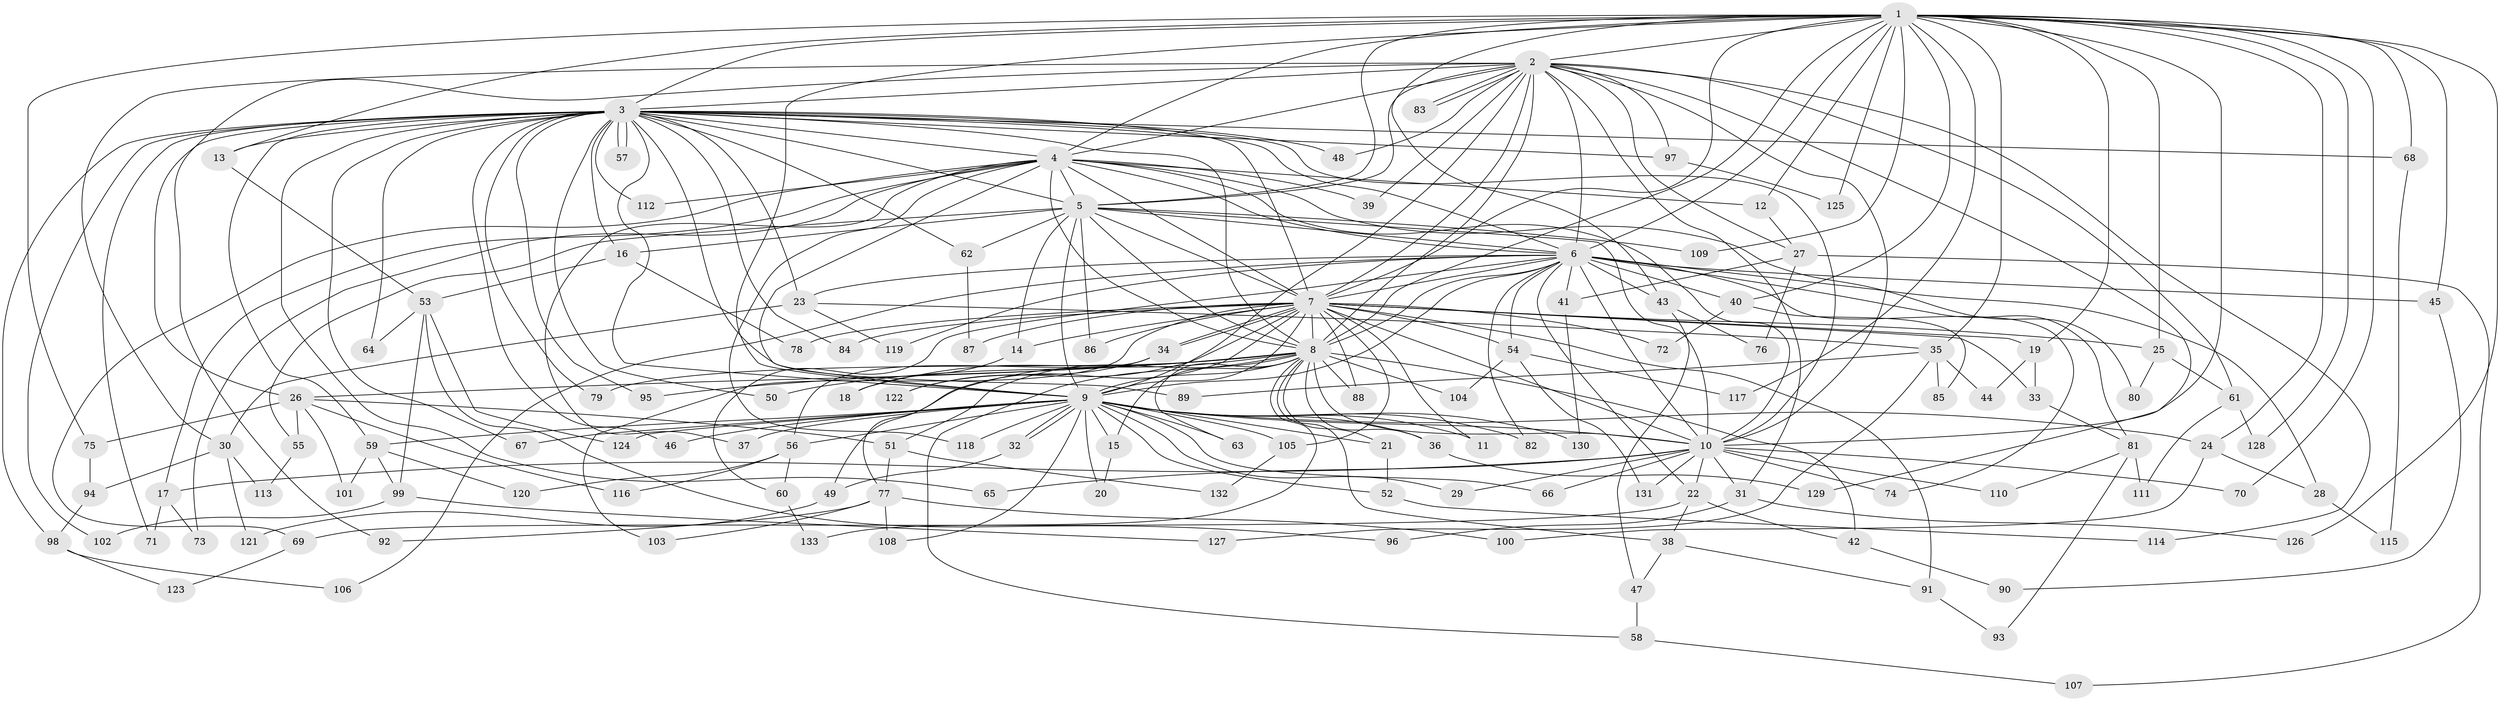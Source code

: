 // Generated by graph-tools (version 1.1) at 2025/01/03/09/25 03:01:34]
// undirected, 133 vertices, 291 edges
graph export_dot {
graph [start="1"]
  node [color=gray90,style=filled];
  1;
  2;
  3;
  4;
  5;
  6;
  7;
  8;
  9;
  10;
  11;
  12;
  13;
  14;
  15;
  16;
  17;
  18;
  19;
  20;
  21;
  22;
  23;
  24;
  25;
  26;
  27;
  28;
  29;
  30;
  31;
  32;
  33;
  34;
  35;
  36;
  37;
  38;
  39;
  40;
  41;
  42;
  43;
  44;
  45;
  46;
  47;
  48;
  49;
  50;
  51;
  52;
  53;
  54;
  55;
  56;
  57;
  58;
  59;
  60;
  61;
  62;
  63;
  64;
  65;
  66;
  67;
  68;
  69;
  70;
  71;
  72;
  73;
  74;
  75;
  76;
  77;
  78;
  79;
  80;
  81;
  82;
  83;
  84;
  85;
  86;
  87;
  88;
  89;
  90;
  91;
  92;
  93;
  94;
  95;
  96;
  97;
  98;
  99;
  100;
  101;
  102;
  103;
  104;
  105;
  106;
  107;
  108;
  109;
  110;
  111;
  112;
  113;
  114;
  115;
  116;
  117;
  118;
  119;
  120;
  121;
  122;
  123;
  124;
  125;
  126;
  127;
  128;
  129;
  130;
  131;
  132;
  133;
  1 -- 2;
  1 -- 3;
  1 -- 4;
  1 -- 5;
  1 -- 6;
  1 -- 7;
  1 -- 8;
  1 -- 9;
  1 -- 10;
  1 -- 12;
  1 -- 13;
  1 -- 19;
  1 -- 24;
  1 -- 25;
  1 -- 35;
  1 -- 40;
  1 -- 43;
  1 -- 45;
  1 -- 68;
  1 -- 70;
  1 -- 75;
  1 -- 109;
  1 -- 117;
  1 -- 125;
  1 -- 126;
  1 -- 128;
  2 -- 3;
  2 -- 4;
  2 -- 5;
  2 -- 6;
  2 -- 7;
  2 -- 8;
  2 -- 9;
  2 -- 10;
  2 -- 27;
  2 -- 30;
  2 -- 31;
  2 -- 39;
  2 -- 48;
  2 -- 61;
  2 -- 83;
  2 -- 83;
  2 -- 92;
  2 -- 97;
  2 -- 114;
  2 -- 129;
  3 -- 4;
  3 -- 5;
  3 -- 6;
  3 -- 7;
  3 -- 8;
  3 -- 9;
  3 -- 10;
  3 -- 13;
  3 -- 16;
  3 -- 23;
  3 -- 26;
  3 -- 46;
  3 -- 48;
  3 -- 50;
  3 -- 57;
  3 -- 57;
  3 -- 59;
  3 -- 62;
  3 -- 64;
  3 -- 65;
  3 -- 67;
  3 -- 68;
  3 -- 71;
  3 -- 79;
  3 -- 84;
  3 -- 89;
  3 -- 95;
  3 -- 97;
  3 -- 98;
  3 -- 102;
  3 -- 112;
  4 -- 5;
  4 -- 6;
  4 -- 7;
  4 -- 8;
  4 -- 9;
  4 -- 10;
  4 -- 12;
  4 -- 17;
  4 -- 37;
  4 -- 39;
  4 -- 69;
  4 -- 73;
  4 -- 80;
  4 -- 112;
  4 -- 118;
  5 -- 6;
  5 -- 7;
  5 -- 8;
  5 -- 9;
  5 -- 10;
  5 -- 14;
  5 -- 16;
  5 -- 55;
  5 -- 62;
  5 -- 86;
  5 -- 109;
  6 -- 7;
  6 -- 8;
  6 -- 9;
  6 -- 10;
  6 -- 22;
  6 -- 23;
  6 -- 28;
  6 -- 40;
  6 -- 41;
  6 -- 43;
  6 -- 45;
  6 -- 54;
  6 -- 60;
  6 -- 74;
  6 -- 81;
  6 -- 82;
  6 -- 106;
  6 -- 119;
  7 -- 8;
  7 -- 9;
  7 -- 10;
  7 -- 11;
  7 -- 14;
  7 -- 19;
  7 -- 25;
  7 -- 33;
  7 -- 34;
  7 -- 34;
  7 -- 54;
  7 -- 72;
  7 -- 77;
  7 -- 78;
  7 -- 84;
  7 -- 86;
  7 -- 87;
  7 -- 88;
  7 -- 91;
  7 -- 103;
  7 -- 105;
  7 -- 122;
  8 -- 9;
  8 -- 10;
  8 -- 15;
  8 -- 18;
  8 -- 21;
  8 -- 26;
  8 -- 36;
  8 -- 38;
  8 -- 42;
  8 -- 49;
  8 -- 50;
  8 -- 51;
  8 -- 58;
  8 -- 63;
  8 -- 79;
  8 -- 88;
  8 -- 95;
  8 -- 104;
  8 -- 133;
  9 -- 10;
  9 -- 11;
  9 -- 15;
  9 -- 20;
  9 -- 21;
  9 -- 24;
  9 -- 29;
  9 -- 32;
  9 -- 32;
  9 -- 36;
  9 -- 37;
  9 -- 46;
  9 -- 52;
  9 -- 56;
  9 -- 59;
  9 -- 63;
  9 -- 66;
  9 -- 67;
  9 -- 82;
  9 -- 105;
  9 -- 108;
  9 -- 118;
  9 -- 124;
  9 -- 130;
  10 -- 17;
  10 -- 22;
  10 -- 29;
  10 -- 31;
  10 -- 65;
  10 -- 66;
  10 -- 70;
  10 -- 74;
  10 -- 110;
  10 -- 131;
  12 -- 27;
  13 -- 53;
  14 -- 18;
  15 -- 20;
  16 -- 53;
  16 -- 78;
  17 -- 71;
  17 -- 73;
  19 -- 33;
  19 -- 44;
  21 -- 52;
  22 -- 38;
  22 -- 42;
  22 -- 69;
  23 -- 30;
  23 -- 35;
  23 -- 119;
  24 -- 28;
  24 -- 100;
  25 -- 61;
  25 -- 80;
  26 -- 51;
  26 -- 55;
  26 -- 75;
  26 -- 101;
  26 -- 116;
  27 -- 41;
  27 -- 76;
  27 -- 107;
  28 -- 115;
  30 -- 94;
  30 -- 113;
  30 -- 121;
  31 -- 96;
  31 -- 126;
  32 -- 49;
  33 -- 81;
  34 -- 56;
  34 -- 122;
  35 -- 44;
  35 -- 85;
  35 -- 89;
  35 -- 127;
  36 -- 129;
  38 -- 47;
  38 -- 91;
  40 -- 72;
  40 -- 85;
  41 -- 130;
  42 -- 90;
  43 -- 47;
  43 -- 76;
  45 -- 90;
  47 -- 58;
  49 -- 121;
  51 -- 77;
  51 -- 132;
  52 -- 114;
  53 -- 64;
  53 -- 96;
  53 -- 99;
  53 -- 124;
  54 -- 104;
  54 -- 117;
  54 -- 131;
  55 -- 113;
  56 -- 60;
  56 -- 116;
  56 -- 120;
  58 -- 107;
  59 -- 99;
  59 -- 101;
  59 -- 120;
  60 -- 133;
  61 -- 111;
  61 -- 128;
  62 -- 87;
  68 -- 115;
  69 -- 123;
  75 -- 94;
  77 -- 92;
  77 -- 100;
  77 -- 103;
  77 -- 108;
  81 -- 93;
  81 -- 110;
  81 -- 111;
  91 -- 93;
  94 -- 98;
  97 -- 125;
  98 -- 106;
  98 -- 123;
  99 -- 102;
  99 -- 127;
  105 -- 132;
}
